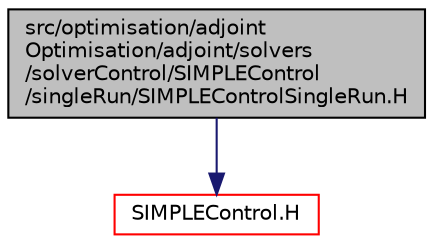 digraph "src/optimisation/adjointOptimisation/adjoint/solvers/solverControl/SIMPLEControl/singleRun/SIMPLEControlSingleRun.H"
{
  bgcolor="transparent";
  edge [fontname="Helvetica",fontsize="10",labelfontname="Helvetica",labelfontsize="10"];
  node [fontname="Helvetica",fontsize="10",shape=record];
  Node1 [label="src/optimisation/adjoint\lOptimisation/adjoint/solvers\l/solverControl/SIMPLEControl\l/singleRun/SIMPLEControlSingleRun.H",height=0.2,width=0.4,color="black", fillcolor="grey75", style="filled" fontcolor="black"];
  Node1 -> Node2 [color="midnightblue",fontsize="10",style="solid",fontname="Helvetica"];
  Node2 [label="SIMPLEControl.H",height=0.2,width=0.4,color="red",URL="$SIMPLEControl_8H.html"];
}
